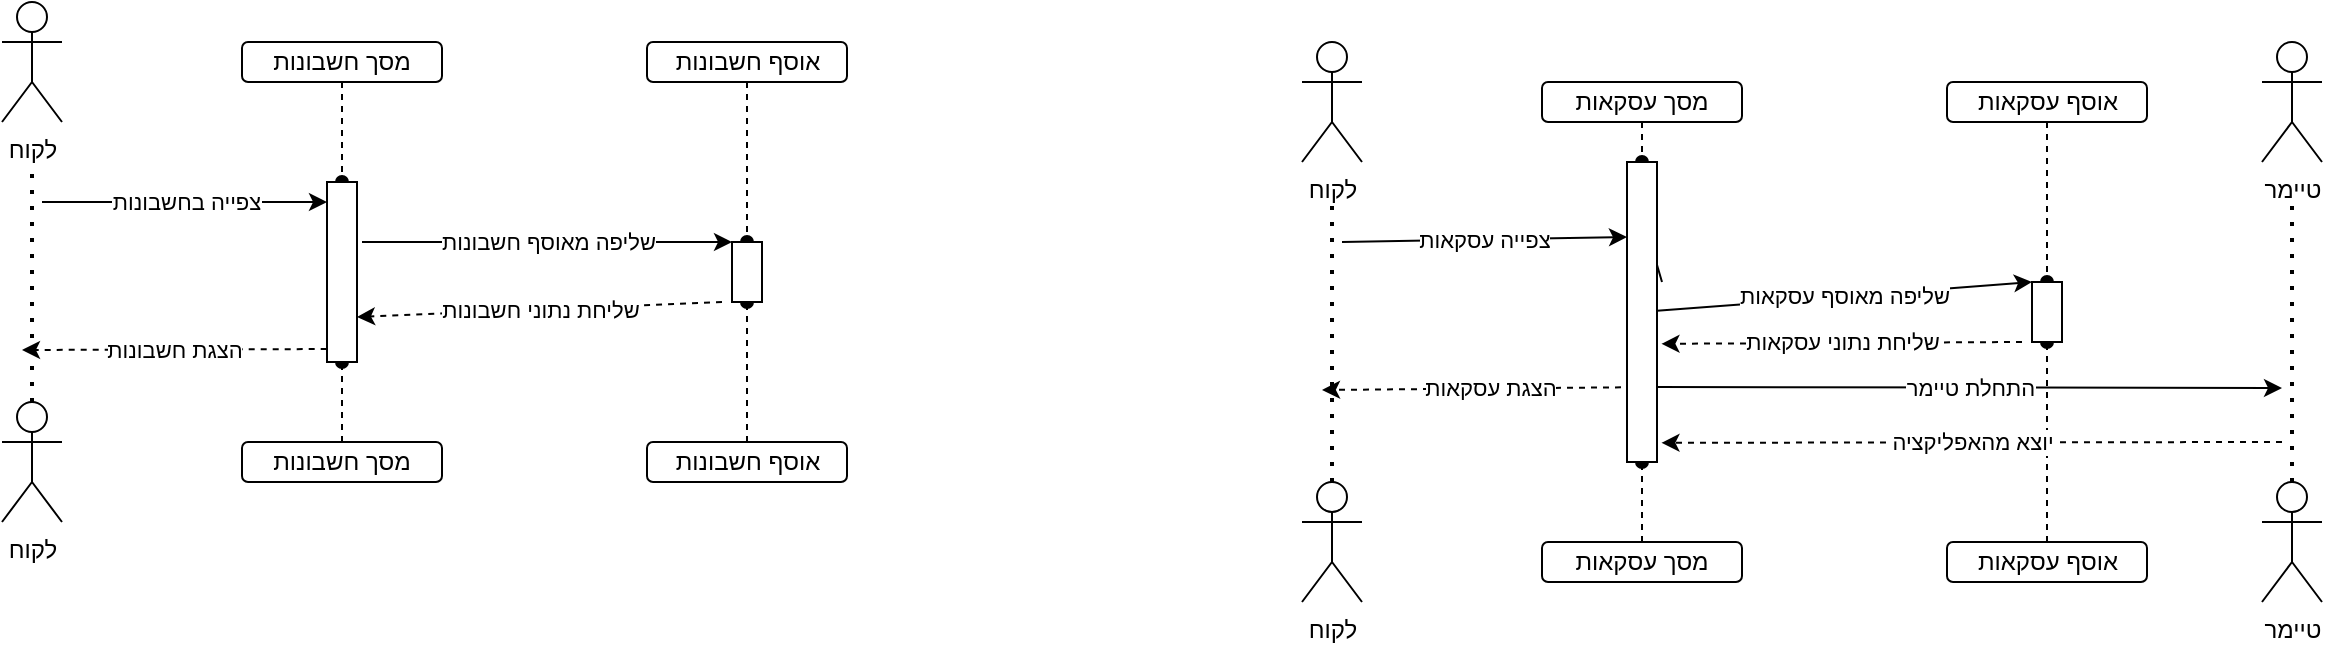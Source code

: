 <mxfile>
    <diagram id="-lOnueMyh5YbR6TZErvO" name="Page-1">
        <mxGraphModel dx="1574" dy="604" grid="0" gridSize="10" guides="1" tooltips="1" connect="1" arrows="1" fold="1" page="0" pageScale="1" pageWidth="850" pageHeight="1100" math="0" shadow="0">
            <root>
                <mxCell id="0"/>
                <mxCell id="1" parent="0"/>
                <mxCell id="HrJuKl4L20W6tmR9EYCL-21" value="לקוח&lt;br&gt;" style="shape=umlActor;verticalLabelPosition=bottom;verticalAlign=top;html=1;outlineConnect=0;" parent="1" vertex="1">
                    <mxGeometry x="80" y="100" width="30" height="60" as="geometry"/>
                </mxCell>
                <mxCell id="HrJuKl4L20W6tmR9EYCL-23" value="לקוח&lt;br&gt;" style="shape=umlActor;verticalLabelPosition=bottom;verticalAlign=top;html=1;outlineConnect=0;" parent="1" vertex="1">
                    <mxGeometry x="80" y="300" width="30" height="60" as="geometry"/>
                </mxCell>
                <mxCell id="HrJuKl4L20W6tmR9EYCL-30" value="" style="endArrow=none;dashed=1;html=1;dashPattern=1 3;strokeWidth=2;exitX=0.5;exitY=0;exitDx=0;exitDy=0;exitPerimeter=0;" parent="1" source="HrJuKl4L20W6tmR9EYCL-23" edge="1">
                    <mxGeometry width="50" height="50" relative="1" as="geometry">
                        <mxPoint x="90" y="220" as="sourcePoint"/>
                        <mxPoint x="95" y="180" as="targetPoint"/>
                    </mxGeometry>
                </mxCell>
                <mxCell id="HrJuKl4L20W6tmR9EYCL-39" value="" style="edgeStyle=none;html=1;dashed=1;endArrow=oval;endFill=1;exitX=0.5;exitY=1;exitDx=0;exitDy=0;" parent="1" source="HrJuKl4L20W6tmR9EYCL-31" target="HrJuKl4L20W6tmR9EYCL-34" edge="1">
                    <mxGeometry relative="1" as="geometry"/>
                </mxCell>
                <mxCell id="HrJuKl4L20W6tmR9EYCL-31" value="מסך חשבונות" style="rounded=1;whiteSpace=wrap;html=1;" parent="1" vertex="1">
                    <mxGeometry x="200" y="120" width="100" height="20" as="geometry"/>
                </mxCell>
                <mxCell id="HrJuKl4L20W6tmR9EYCL-38" style="edgeStyle=none;html=1;entryX=1;entryY=0.5;entryDx=0;entryDy=0;dashed=1;endArrow=oval;endFill=1;" parent="1" source="HrJuKl4L20W6tmR9EYCL-32" target="HrJuKl4L20W6tmR9EYCL-34" edge="1">
                    <mxGeometry relative="1" as="geometry"/>
                </mxCell>
                <mxCell id="HrJuKl4L20W6tmR9EYCL-32" value="מסך חשבונות" style="whiteSpace=wrap;html=1;rounded=1;" parent="1" vertex="1">
                    <mxGeometry x="200" y="320" width="100" height="20" as="geometry"/>
                </mxCell>
                <mxCell id="HrJuKl4L20W6tmR9EYCL-34" value="" style="rounded=0;whiteSpace=wrap;html=1;direction=south;" parent="1" vertex="1">
                    <mxGeometry x="242.5" y="190" width="15" height="90" as="geometry"/>
                </mxCell>
                <mxCell id="HrJuKl4L20W6tmR9EYCL-42" value="צפייה בחשבונות" style="endArrow=classic;html=1;" parent="1" edge="1">
                    <mxGeometry width="50" height="50" relative="1" as="geometry">
                        <mxPoint x="100" y="200" as="sourcePoint"/>
                        <mxPoint x="242.5" y="200" as="targetPoint"/>
                    </mxGeometry>
                </mxCell>
                <mxCell id="HrJuKl4L20W6tmR9EYCL-44" value="הצגת חשבונות" style="endArrow=classic;html=1;dashed=1;exitX=0.928;exitY=1.01;exitDx=0;exitDy=0;exitPerimeter=0;" parent="1" source="HrJuKl4L20W6tmR9EYCL-34" edge="1">
                    <mxGeometry width="50" height="50" relative="1" as="geometry">
                        <mxPoint x="170" y="235" as="sourcePoint"/>
                        <mxPoint x="90" y="274" as="targetPoint"/>
                    </mxGeometry>
                </mxCell>
                <mxCell id="HrJuKl4L20W6tmR9EYCL-45" value="" style="edgeStyle=none;html=1;dashed=1;endArrow=oval;endFill=1;exitX=0.5;exitY=1;exitDx=0;exitDy=0;" parent="1" source="HrJuKl4L20W6tmR9EYCL-46" target="HrJuKl4L20W6tmR9EYCL-49" edge="1">
                    <mxGeometry relative="1" as="geometry"/>
                </mxCell>
                <mxCell id="HrJuKl4L20W6tmR9EYCL-46" value="אוסף חשבונות" style="rounded=1;whiteSpace=wrap;html=1;" parent="1" vertex="1">
                    <mxGeometry x="402.5" y="120" width="100" height="20" as="geometry"/>
                </mxCell>
                <mxCell id="HrJuKl4L20W6tmR9EYCL-47" style="edgeStyle=none;html=1;entryX=1;entryY=0.5;entryDx=0;entryDy=0;dashed=1;endArrow=oval;endFill=1;" parent="1" source="HrJuKl4L20W6tmR9EYCL-48" target="HrJuKl4L20W6tmR9EYCL-49" edge="1">
                    <mxGeometry relative="1" as="geometry"/>
                </mxCell>
                <mxCell id="HrJuKl4L20W6tmR9EYCL-48" value="אוסף חשבונות" style="whiteSpace=wrap;html=1;rounded=1;" parent="1" vertex="1">
                    <mxGeometry x="402.5" y="320" width="100" height="20" as="geometry"/>
                </mxCell>
                <mxCell id="HrJuKl4L20W6tmR9EYCL-49" value="" style="rounded=0;whiteSpace=wrap;html=1;direction=south;" parent="1" vertex="1">
                    <mxGeometry x="445" y="220" width="15" height="30" as="geometry"/>
                </mxCell>
                <mxCell id="HrJuKl4L20W6tmR9EYCL-50" value="שליפה מאוסף חשבונות" style="endArrow=classic;html=1;entryX=0;entryY=1;entryDx=0;entryDy=0;" parent="1" target="HrJuKl4L20W6tmR9EYCL-49" edge="1">
                    <mxGeometry width="50" height="50" relative="1" as="geometry">
                        <mxPoint x="260" y="220" as="sourcePoint"/>
                        <mxPoint x="402.5" y="220" as="targetPoint"/>
                    </mxGeometry>
                </mxCell>
                <mxCell id="HrJuKl4L20W6tmR9EYCL-51" value="שליחת נתוני חשבונות" style="endArrow=classic;html=1;dashed=1;entryX=0.75;entryY=0;entryDx=0;entryDy=0;" parent="1" target="HrJuKl4L20W6tmR9EYCL-34" edge="1">
                    <mxGeometry width="50" height="50" relative="1" as="geometry">
                        <mxPoint x="440" y="250" as="sourcePoint"/>
                        <mxPoint x="300" y="250.48" as="targetPoint"/>
                    </mxGeometry>
                </mxCell>
                <mxCell id="HrJuKl4L20W6tmR9EYCL-53" value="לקוח&lt;br&gt;" style="shape=umlActor;verticalLabelPosition=bottom;verticalAlign=top;html=1;outlineConnect=0;" parent="1" vertex="1">
                    <mxGeometry x="730" y="120" width="30" height="60" as="geometry"/>
                </mxCell>
                <mxCell id="HrJuKl4L20W6tmR9EYCL-54" value="לקוח&lt;br&gt;" style="shape=umlActor;verticalLabelPosition=bottom;verticalAlign=top;html=1;outlineConnect=0;" parent="1" vertex="1">
                    <mxGeometry x="730" y="340" width="30" height="60" as="geometry"/>
                </mxCell>
                <mxCell id="HrJuKl4L20W6tmR9EYCL-55" value="" style="endArrow=none;dashed=1;html=1;dashPattern=1 3;strokeWidth=2;exitX=0.5;exitY=0;exitDx=0;exitDy=0;exitPerimeter=0;" parent="1" source="HrJuKl4L20W6tmR9EYCL-54" edge="1">
                    <mxGeometry width="50" height="50" relative="1" as="geometry">
                        <mxPoint x="740" y="240" as="sourcePoint"/>
                        <mxPoint x="745" y="200" as="targetPoint"/>
                    </mxGeometry>
                </mxCell>
                <mxCell id="HrJuKl4L20W6tmR9EYCL-56" value="" style="edgeStyle=none;html=1;dashed=1;endArrow=oval;endFill=1;exitX=0.5;exitY=1;exitDx=0;exitDy=0;" parent="1" source="HrJuKl4L20W6tmR9EYCL-57" target="HrJuKl4L20W6tmR9EYCL-60" edge="1">
                    <mxGeometry relative="1" as="geometry"/>
                </mxCell>
                <mxCell id="HrJuKl4L20W6tmR9EYCL-57" value="מסך עסקאות" style="rounded=1;whiteSpace=wrap;html=1;" parent="1" vertex="1">
                    <mxGeometry x="850" y="140" width="100" height="20" as="geometry"/>
                </mxCell>
                <mxCell id="HrJuKl4L20W6tmR9EYCL-58" style="edgeStyle=none;html=1;entryX=1;entryY=0.5;entryDx=0;entryDy=0;dashed=1;endArrow=oval;endFill=1;" parent="1" source="HrJuKl4L20W6tmR9EYCL-59" target="HrJuKl4L20W6tmR9EYCL-60" edge="1">
                    <mxGeometry relative="1" as="geometry"/>
                </mxCell>
                <mxCell id="HrJuKl4L20W6tmR9EYCL-59" value="מסך עסקאות" style="whiteSpace=wrap;html=1;rounded=1;" parent="1" vertex="1">
                    <mxGeometry x="850" y="370" width="100" height="20" as="geometry"/>
                </mxCell>
                <mxCell id="HrJuKl4L20W6tmR9EYCL-61" value="צפייה עסקאות" style="endArrow=classic;html=1;entryX=0.25;entryY=1;entryDx=0;entryDy=0;" parent="1" target="HrJuKl4L20W6tmR9EYCL-60" edge="1">
                    <mxGeometry width="50" height="50" relative="1" as="geometry">
                        <mxPoint x="750" y="220" as="sourcePoint"/>
                        <mxPoint x="892.5" y="220" as="targetPoint"/>
                    </mxGeometry>
                </mxCell>
                <mxCell id="HrJuKl4L20W6tmR9EYCL-62" value="הצגת עסקאות" style="endArrow=classic;html=1;dashed=1;exitX=0.75;exitY=0;exitDx=0;exitDy=0;" parent="1" source="HrJuKl4L20W6tmR9EYCL-60" edge="1">
                    <mxGeometry width="50" height="50" relative="1" as="geometry">
                        <mxPoint x="820" y="255" as="sourcePoint"/>
                        <mxPoint x="740" y="294" as="targetPoint"/>
                    </mxGeometry>
                </mxCell>
                <mxCell id="HrJuKl4L20W6tmR9EYCL-63" value="" style="edgeStyle=none;html=1;dashed=1;endArrow=oval;endFill=1;exitX=0.5;exitY=1;exitDx=0;exitDy=0;" parent="1" source="HrJuKl4L20W6tmR9EYCL-64" target="HrJuKl4L20W6tmR9EYCL-67" edge="1">
                    <mxGeometry relative="1" as="geometry"/>
                </mxCell>
                <mxCell id="HrJuKl4L20W6tmR9EYCL-64" value="אוסף עסקאות" style="rounded=1;whiteSpace=wrap;html=1;" parent="1" vertex="1">
                    <mxGeometry x="1052.5" y="140" width="100" height="20" as="geometry"/>
                </mxCell>
                <mxCell id="HrJuKl4L20W6tmR9EYCL-65" style="edgeStyle=none;html=1;entryX=1;entryY=0.5;entryDx=0;entryDy=0;dashed=1;endArrow=oval;endFill=1;" parent="1" source="HrJuKl4L20W6tmR9EYCL-66" target="HrJuKl4L20W6tmR9EYCL-67" edge="1">
                    <mxGeometry relative="1" as="geometry"/>
                </mxCell>
                <mxCell id="HrJuKl4L20W6tmR9EYCL-66" value="אוסף עסקאות" style="whiteSpace=wrap;html=1;rounded=1;" parent="1" vertex="1">
                    <mxGeometry x="1052.5" y="370" width="100" height="20" as="geometry"/>
                </mxCell>
                <mxCell id="HrJuKl4L20W6tmR9EYCL-67" value="" style="rounded=0;whiteSpace=wrap;html=1;direction=south;" parent="1" vertex="1">
                    <mxGeometry x="1095" y="240" width="15" height="30" as="geometry"/>
                </mxCell>
                <mxCell id="HrJuKl4L20W6tmR9EYCL-68" value="שליפה מאוסף עסקאות" style="endArrow=classic;html=1;entryX=0;entryY=1;entryDx=0;entryDy=0;startArrow=none;" parent="1" source="HrJuKl4L20W6tmR9EYCL-60" target="HrJuKl4L20W6tmR9EYCL-67" edge="1">
                    <mxGeometry width="50" height="50" relative="1" as="geometry">
                        <mxPoint x="910" y="240" as="sourcePoint"/>
                        <mxPoint x="1052.5" y="240" as="targetPoint"/>
                    </mxGeometry>
                </mxCell>
                <mxCell id="HrJuKl4L20W6tmR9EYCL-69" value="שליחת נתוני עסקאות" style="endArrow=classic;html=1;dashed=1;entryX=0.606;entryY=-0.149;entryDx=0;entryDy=0;entryPerimeter=0;" parent="1" target="HrJuKl4L20W6tmR9EYCL-60" edge="1">
                    <mxGeometry width="50" height="50" relative="1" as="geometry">
                        <mxPoint x="1090" y="270" as="sourcePoint"/>
                        <mxPoint x="950" y="270.48" as="targetPoint"/>
                    </mxGeometry>
                </mxCell>
                <mxCell id="HrJuKl4L20W6tmR9EYCL-71" value="טיימר" style="shape=umlActor;verticalLabelPosition=bottom;verticalAlign=top;html=1;outlineConnect=0;" parent="1" vertex="1">
                    <mxGeometry x="1210" y="120" width="30" height="60" as="geometry"/>
                </mxCell>
                <mxCell id="HrJuKl4L20W6tmR9EYCL-72" value="טיימר" style="shape=umlActor;verticalLabelPosition=bottom;verticalAlign=top;html=1;outlineConnect=0;" parent="1" vertex="1">
                    <mxGeometry x="1210" y="340" width="30" height="60" as="geometry"/>
                </mxCell>
                <mxCell id="HrJuKl4L20W6tmR9EYCL-73" value="" style="endArrow=none;dashed=1;html=1;dashPattern=1 3;strokeWidth=2;exitX=0.5;exitY=0;exitDx=0;exitDy=0;exitPerimeter=0;" parent="1" source="HrJuKl4L20W6tmR9EYCL-72" edge="1">
                    <mxGeometry width="50" height="50" relative="1" as="geometry">
                        <mxPoint x="1220" y="240" as="sourcePoint"/>
                        <mxPoint x="1225" y="200" as="targetPoint"/>
                    </mxGeometry>
                </mxCell>
                <mxCell id="HrJuKl4L20W6tmR9EYCL-75" value="" style="endArrow=none;html=1;entryX=0;entryY=1;entryDx=0;entryDy=0;" parent="1" target="HrJuKl4L20W6tmR9EYCL-60" edge="1">
                    <mxGeometry width="50" height="50" relative="1" as="geometry">
                        <mxPoint x="910" y="240" as="sourcePoint"/>
                        <mxPoint x="1095" y="240" as="targetPoint"/>
                    </mxGeometry>
                </mxCell>
                <mxCell id="HrJuKl4L20W6tmR9EYCL-60" value="" style="rounded=0;whiteSpace=wrap;html=1;direction=south;" parent="1" vertex="1">
                    <mxGeometry x="892.5" y="180" width="15" height="150" as="geometry"/>
                </mxCell>
                <mxCell id="HrJuKl4L20W6tmR9EYCL-78" value="התחלת טיימר" style="endArrow=classic;html=1;exitX=0.75;exitY=0;exitDx=0;exitDy=0;" parent="1" source="HrJuKl4L20W6tmR9EYCL-60" edge="1">
                    <mxGeometry width="50" height="50" relative="1" as="geometry">
                        <mxPoint x="910" y="310" as="sourcePoint"/>
                        <mxPoint x="1220" y="293" as="targetPoint"/>
                    </mxGeometry>
                </mxCell>
                <mxCell id="HrJuKl4L20W6tmR9EYCL-79" value="יוצא מהאפליקציה" style="endArrow=classic;html=1;entryX=0.936;entryY=-0.149;entryDx=0;entryDy=0;entryPerimeter=0;dashed=1;" parent="1" target="HrJuKl4L20W6tmR9EYCL-60" edge="1">
                    <mxGeometry width="50" height="50" relative="1" as="geometry">
                        <mxPoint x="1220" y="320" as="sourcePoint"/>
                        <mxPoint x="930" y="320" as="targetPoint"/>
                    </mxGeometry>
                </mxCell>
            </root>
        </mxGraphModel>
    </diagram>
</mxfile>